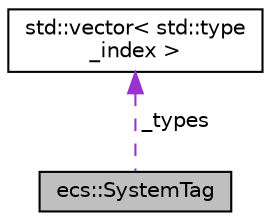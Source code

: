 digraph "ecs::SystemTag"
{
 // LATEX_PDF_SIZE
  edge [fontname="Helvetica",fontsize="10",labelfontname="Helvetica",labelfontsize="10"];
  node [fontname="Helvetica",fontsize="10",shape=record];
  Node1 [label="ecs::SystemTag",height=0.2,width=0.4,color="black", fillcolor="grey75", style="filled", fontcolor="black",tooltip="A group of System types."];
  Node2 -> Node1 [dir="back",color="darkorchid3",fontsize="10",style="dashed",label=" _types" ,fontname="Helvetica"];
  Node2 [label="std::vector\< std::type\l_index \>",height=0.2,width=0.4,color="black", fillcolor="white", style="filled",URL="/home/runner/work/Bomberman-Global-Offensive/Bomberman-Global-Offensive/doc/external/cppreference-doxygen-web.tag.xml$cpp/container/vector.html",tooltip=" "];
}
